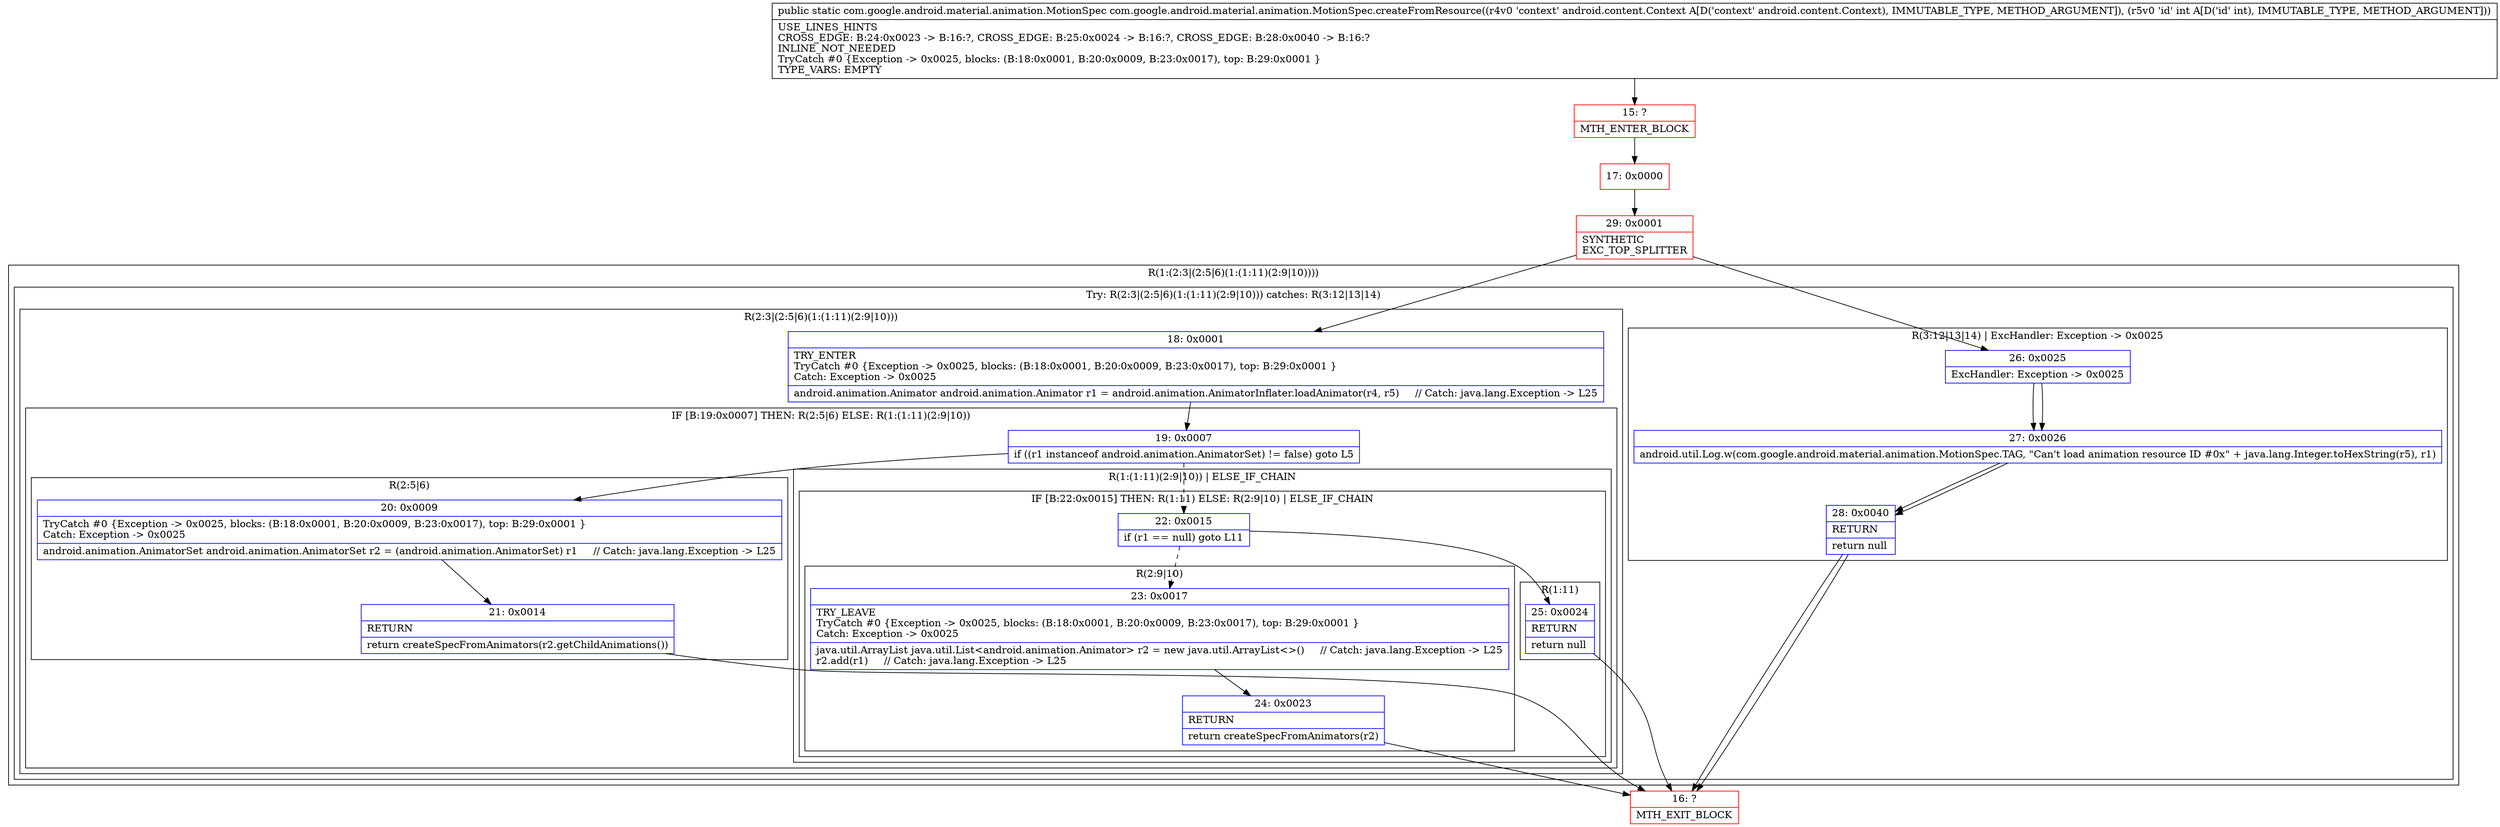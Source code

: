 digraph "CFG forcom.google.android.material.animation.MotionSpec.createFromResource(Landroid\/content\/Context;I)Lcom\/google\/android\/material\/animation\/MotionSpec;" {
subgraph cluster_Region_729247298 {
label = "R(1:(2:3|(2:5|6)(1:(1:11)(2:9|10))))";
node [shape=record,color=blue];
subgraph cluster_TryCatchRegion_580286744 {
label = "Try: R(2:3|(2:5|6)(1:(1:11)(2:9|10))) catches: R(3:12|13|14)";
node [shape=record,color=blue];
subgraph cluster_Region_1657444195 {
label = "R(2:3|(2:5|6)(1:(1:11)(2:9|10)))";
node [shape=record,color=blue];
Node_18 [shape=record,label="{18\:\ 0x0001|TRY_ENTER\lTryCatch #0 \{Exception \-\> 0x0025, blocks: (B:18:0x0001, B:20:0x0009, B:23:0x0017), top: B:29:0x0001 \}\lCatch: Exception \-\> 0x0025\l|android.animation.Animator android.animation.Animator r1 = android.animation.AnimatorInflater.loadAnimator(r4, r5)     \/\/ Catch: java.lang.Exception \-\> L25\l}"];
subgraph cluster_IfRegion_1022930826 {
label = "IF [B:19:0x0007] THEN: R(2:5|6) ELSE: R(1:(1:11)(2:9|10))";
node [shape=record,color=blue];
Node_19 [shape=record,label="{19\:\ 0x0007|if ((r1 instanceof android.animation.AnimatorSet) != false) goto L5\l}"];
subgraph cluster_Region_1742978414 {
label = "R(2:5|6)";
node [shape=record,color=blue];
Node_20 [shape=record,label="{20\:\ 0x0009|TryCatch #0 \{Exception \-\> 0x0025, blocks: (B:18:0x0001, B:20:0x0009, B:23:0x0017), top: B:29:0x0001 \}\lCatch: Exception \-\> 0x0025\l|android.animation.AnimatorSet android.animation.AnimatorSet r2 = (android.animation.AnimatorSet) r1     \/\/ Catch: java.lang.Exception \-\> L25\l}"];
Node_21 [shape=record,label="{21\:\ 0x0014|RETURN\l|return createSpecFromAnimators(r2.getChildAnimations())\l}"];
}
subgraph cluster_Region_1805159654 {
label = "R(1:(1:11)(2:9|10)) | ELSE_IF_CHAIN\l";
node [shape=record,color=blue];
subgraph cluster_IfRegion_1394163612 {
label = "IF [B:22:0x0015] THEN: R(1:11) ELSE: R(2:9|10) | ELSE_IF_CHAIN\l";
node [shape=record,color=blue];
Node_22 [shape=record,label="{22\:\ 0x0015|if (r1 == null) goto L11\l}"];
subgraph cluster_Region_1424502483 {
label = "R(1:11)";
node [shape=record,color=blue];
Node_25 [shape=record,label="{25\:\ 0x0024|RETURN\l|return null\l}"];
}
subgraph cluster_Region_1709103891 {
label = "R(2:9|10)";
node [shape=record,color=blue];
Node_23 [shape=record,label="{23\:\ 0x0017|TRY_LEAVE\lTryCatch #0 \{Exception \-\> 0x0025, blocks: (B:18:0x0001, B:20:0x0009, B:23:0x0017), top: B:29:0x0001 \}\lCatch: Exception \-\> 0x0025\l|java.util.ArrayList java.util.List\<android.animation.Animator\> r2 = new java.util.ArrayList\<\>()     \/\/ Catch: java.lang.Exception \-\> L25\lr2.add(r1)     \/\/ Catch: java.lang.Exception \-\> L25\l}"];
Node_24 [shape=record,label="{24\:\ 0x0023|RETURN\l|return createSpecFromAnimators(r2)\l}"];
}
}
}
}
}
subgraph cluster_Region_1149067122 {
label = "R(3:12|13|14) | ExcHandler: Exception \-\> 0x0025\l";
node [shape=record,color=blue];
Node_26 [shape=record,label="{26\:\ 0x0025|ExcHandler: Exception \-\> 0x0025\l}"];
Node_27 [shape=record,label="{27\:\ 0x0026|android.util.Log.w(com.google.android.material.animation.MotionSpec.TAG, \"Can't load animation resource ID #0x\" + java.lang.Integer.toHexString(r5), r1)\l}"];
Node_28 [shape=record,label="{28\:\ 0x0040|RETURN\l|return null\l}"];
}
}
}
subgraph cluster_Region_1149067122 {
label = "R(3:12|13|14) | ExcHandler: Exception \-\> 0x0025\l";
node [shape=record,color=blue];
Node_26 [shape=record,label="{26\:\ 0x0025|ExcHandler: Exception \-\> 0x0025\l}"];
Node_27 [shape=record,label="{27\:\ 0x0026|android.util.Log.w(com.google.android.material.animation.MotionSpec.TAG, \"Can't load animation resource ID #0x\" + java.lang.Integer.toHexString(r5), r1)\l}"];
Node_28 [shape=record,label="{28\:\ 0x0040|RETURN\l|return null\l}"];
}
Node_15 [shape=record,color=red,label="{15\:\ ?|MTH_ENTER_BLOCK\l}"];
Node_17 [shape=record,color=red,label="{17\:\ 0x0000}"];
Node_29 [shape=record,color=red,label="{29\:\ 0x0001|SYNTHETIC\lEXC_TOP_SPLITTER\l}"];
Node_16 [shape=record,color=red,label="{16\:\ ?|MTH_EXIT_BLOCK\l}"];
MethodNode[shape=record,label="{public static com.google.android.material.animation.MotionSpec com.google.android.material.animation.MotionSpec.createFromResource((r4v0 'context' android.content.Context A[D('context' android.content.Context), IMMUTABLE_TYPE, METHOD_ARGUMENT]), (r5v0 'id' int A[D('id' int), IMMUTABLE_TYPE, METHOD_ARGUMENT]))  | USE_LINES_HINTS\lCROSS_EDGE: B:24:0x0023 \-\> B:16:?, CROSS_EDGE: B:25:0x0024 \-\> B:16:?, CROSS_EDGE: B:28:0x0040 \-\> B:16:?\lINLINE_NOT_NEEDED\lTryCatch #0 \{Exception \-\> 0x0025, blocks: (B:18:0x0001, B:20:0x0009, B:23:0x0017), top: B:29:0x0001 \}\lTYPE_VARS: EMPTY\l}"];
MethodNode -> Node_15;Node_18 -> Node_19;
Node_19 -> Node_20;
Node_19 -> Node_22[style=dashed];
Node_20 -> Node_21;
Node_21 -> Node_16;
Node_22 -> Node_23[style=dashed];
Node_22 -> Node_25;
Node_25 -> Node_16;
Node_23 -> Node_24;
Node_24 -> Node_16;
Node_26 -> Node_27;
Node_27 -> Node_28;
Node_28 -> Node_16;
Node_26 -> Node_27;
Node_27 -> Node_28;
Node_28 -> Node_16;
Node_15 -> Node_17;
Node_17 -> Node_29;
Node_29 -> Node_18;
Node_29 -> Node_26;
}

